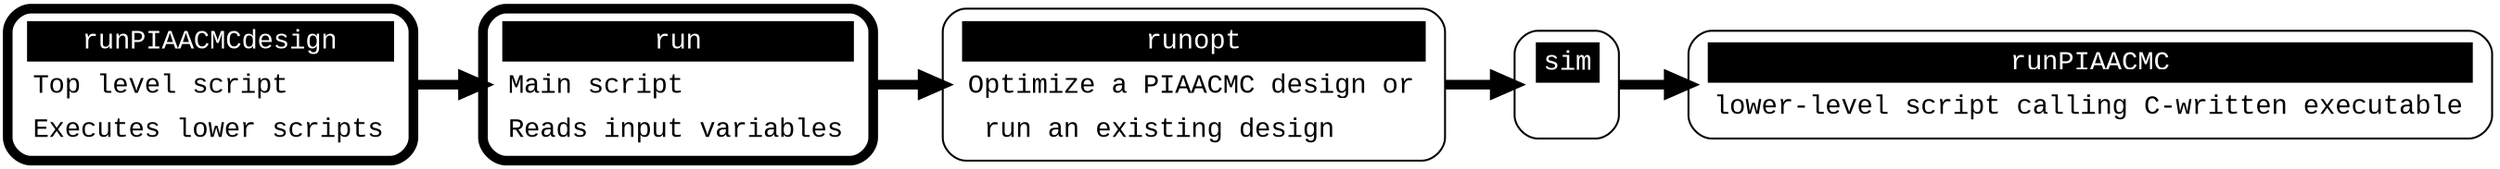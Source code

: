 
digraph scripts_flow {
  graph [fontsize=30 labelloc="t" label="" splines=true overlap=false rankdir = "LR"];
  ratio = auto;

  "runPIAACMCdesign" [ style = "filled, bold" penwidth = 5 fillcolor = "white" fontname = "Courier New" shape = "Mrecord"
  label =<<table border="0" cellborder="0" cellpadding="3" bgcolor="white"><tr><td bgcolor="black" align="center" colspan="2"><font color="white">runPIAACMCdesign</font></td></tr>
  <tr><td align="left">Top level script</td></tr>
  <tr><td align="left">Executes lower scripts</td></tr>
  </table>> ];

  "run" [ style = "filled, bold" penwidth = 5 fillcolor = "white" fontname = "Courier New" shape = "Mrecord"
  label =<<table border="0" cellborder="0" cellpadding="3" bgcolor="white"><tr><td bgcolor="black" align="center" colspan="2"><font color="white">run</font></td></tr>
  <tr><td align="left">Main script</td></tr>
  <tr><td align="left">Reads input variables</td></tr>
  </table>> ];

  "runopt" [ style = "filled" penwidth = 1 fillcolor = "white" fontname = "Courier New" shape = "Mrecord"
  label =<<table border="0" cellborder="0" cellpadding="3" bgcolor="white"><tr><td bgcolor="black" align="center" colspan="2"><font color="white">runopt</font></td></tr>
  <tr><td align="left">Optimize a PIAACMC design or</td></tr>
  <tr><td align="left"> run an existing design</td></tr>
  </table>> ];

  "sim" [ style = "filled" penwidth = 1 fillcolor = "white" fontname = "Courier New" shape = "Mrecord"
  label =<<table border="0" cellborder="0" cellpadding="3" bgcolor="white"><tr><td bgcolor="black" align="center" colspan="2"><font color="white">sim</font></td></tr>
  <tr><td align="left"> </td></tr>
  </table>> ];

  "runPIAACMC" [ style = "filled" penwidth = 1 fillcolor = "white" fontname = "Courier New" shape = "Mrecord"
  label =<<table border="0" cellborder="0" cellpadding="3" bgcolor="white"><tr><td bgcolor="black" align="center" colspan="2"><font color="white">runPIAACMC</font></td></tr>
  <tr><td align="left">lower-level script calling C-written executable</td></tr>
  </table>> ];



  runPIAACMCdesign-> run [ penwidth = 5 fontsize = 28 fontcolor = "black" label = "" ];
  run-> runopt [ penwidth = 5 fontsize = 28 fontcolor = "black" label = "" ];
  runopt -> sim [ penwidth = 5 fontsize = 28 fontcolor = "black" label = "" ];
  sim -> runPIAACMC [ penwidth = 5 fontsize = 28 fontcolor = "black" label = "" ];
}
